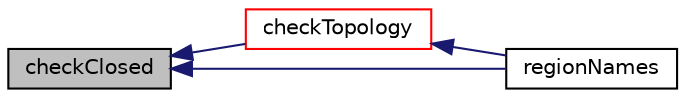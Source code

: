 digraph "checkClosed"
{
  bgcolor="transparent";
  edge [fontname="Helvetica",fontsize="10",labelfontname="Helvetica",labelfontsize="10"];
  node [fontname="Helvetica",fontsize="10",shape=record];
  rankdir="LR";
  Node841 [label="checkClosed",height=0.2,width=0.4,color="black", fillcolor="grey75", style="filled", fontcolor="black"];
  Node841 -> Node842 [dir="back",color="midnightblue",fontsize="10",style="solid",fontname="Helvetica"];
  Node842 [label="checkTopology",height=0.2,width=0.4,color="red",URL="$a26381.html#a8f4d1cf2fe0a800091b9d21cfdab0dcd",tooltip="All topological checks. Return number of failed checks. "];
  Node842 -> Node847 [dir="back",color="midnightblue",fontsize="10",style="solid",fontname="Helvetica"];
  Node847 [label="regionNames",height=0.2,width=0.4,color="black",URL="$a26381.html#a0dc1c3a7eab469ca542770f4dce82bee"];
  Node841 -> Node847 [dir="back",color="midnightblue",fontsize="10",style="solid",fontname="Helvetica"];
}
